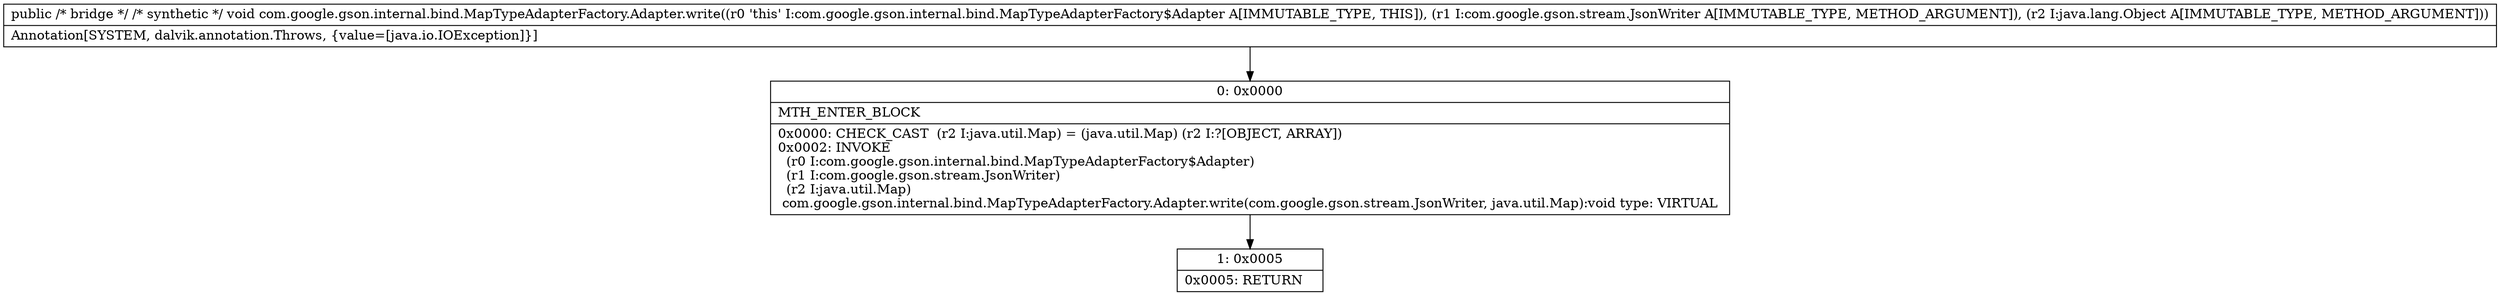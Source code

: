 digraph "CFG forcom.google.gson.internal.bind.MapTypeAdapterFactory.Adapter.write(Lcom\/google\/gson\/stream\/JsonWriter;Ljava\/lang\/Object;)V" {
Node_0 [shape=record,label="{0\:\ 0x0000|MTH_ENTER_BLOCK\l|0x0000: CHECK_CAST  (r2 I:java.util.Map) = (java.util.Map) (r2 I:?[OBJECT, ARRAY]) \l0x0002: INVOKE  \l  (r0 I:com.google.gson.internal.bind.MapTypeAdapterFactory$Adapter)\l  (r1 I:com.google.gson.stream.JsonWriter)\l  (r2 I:java.util.Map)\l com.google.gson.internal.bind.MapTypeAdapterFactory.Adapter.write(com.google.gson.stream.JsonWriter, java.util.Map):void type: VIRTUAL \l}"];
Node_1 [shape=record,label="{1\:\ 0x0005|0x0005: RETURN   \l}"];
MethodNode[shape=record,label="{public \/* bridge *\/ \/* synthetic *\/ void com.google.gson.internal.bind.MapTypeAdapterFactory.Adapter.write((r0 'this' I:com.google.gson.internal.bind.MapTypeAdapterFactory$Adapter A[IMMUTABLE_TYPE, THIS]), (r1 I:com.google.gson.stream.JsonWriter A[IMMUTABLE_TYPE, METHOD_ARGUMENT]), (r2 I:java.lang.Object A[IMMUTABLE_TYPE, METHOD_ARGUMENT]))  | Annotation[SYSTEM, dalvik.annotation.Throws, \{value=[java.io.IOException]\}]\l}"];
MethodNode -> Node_0;
Node_0 -> Node_1;
}

